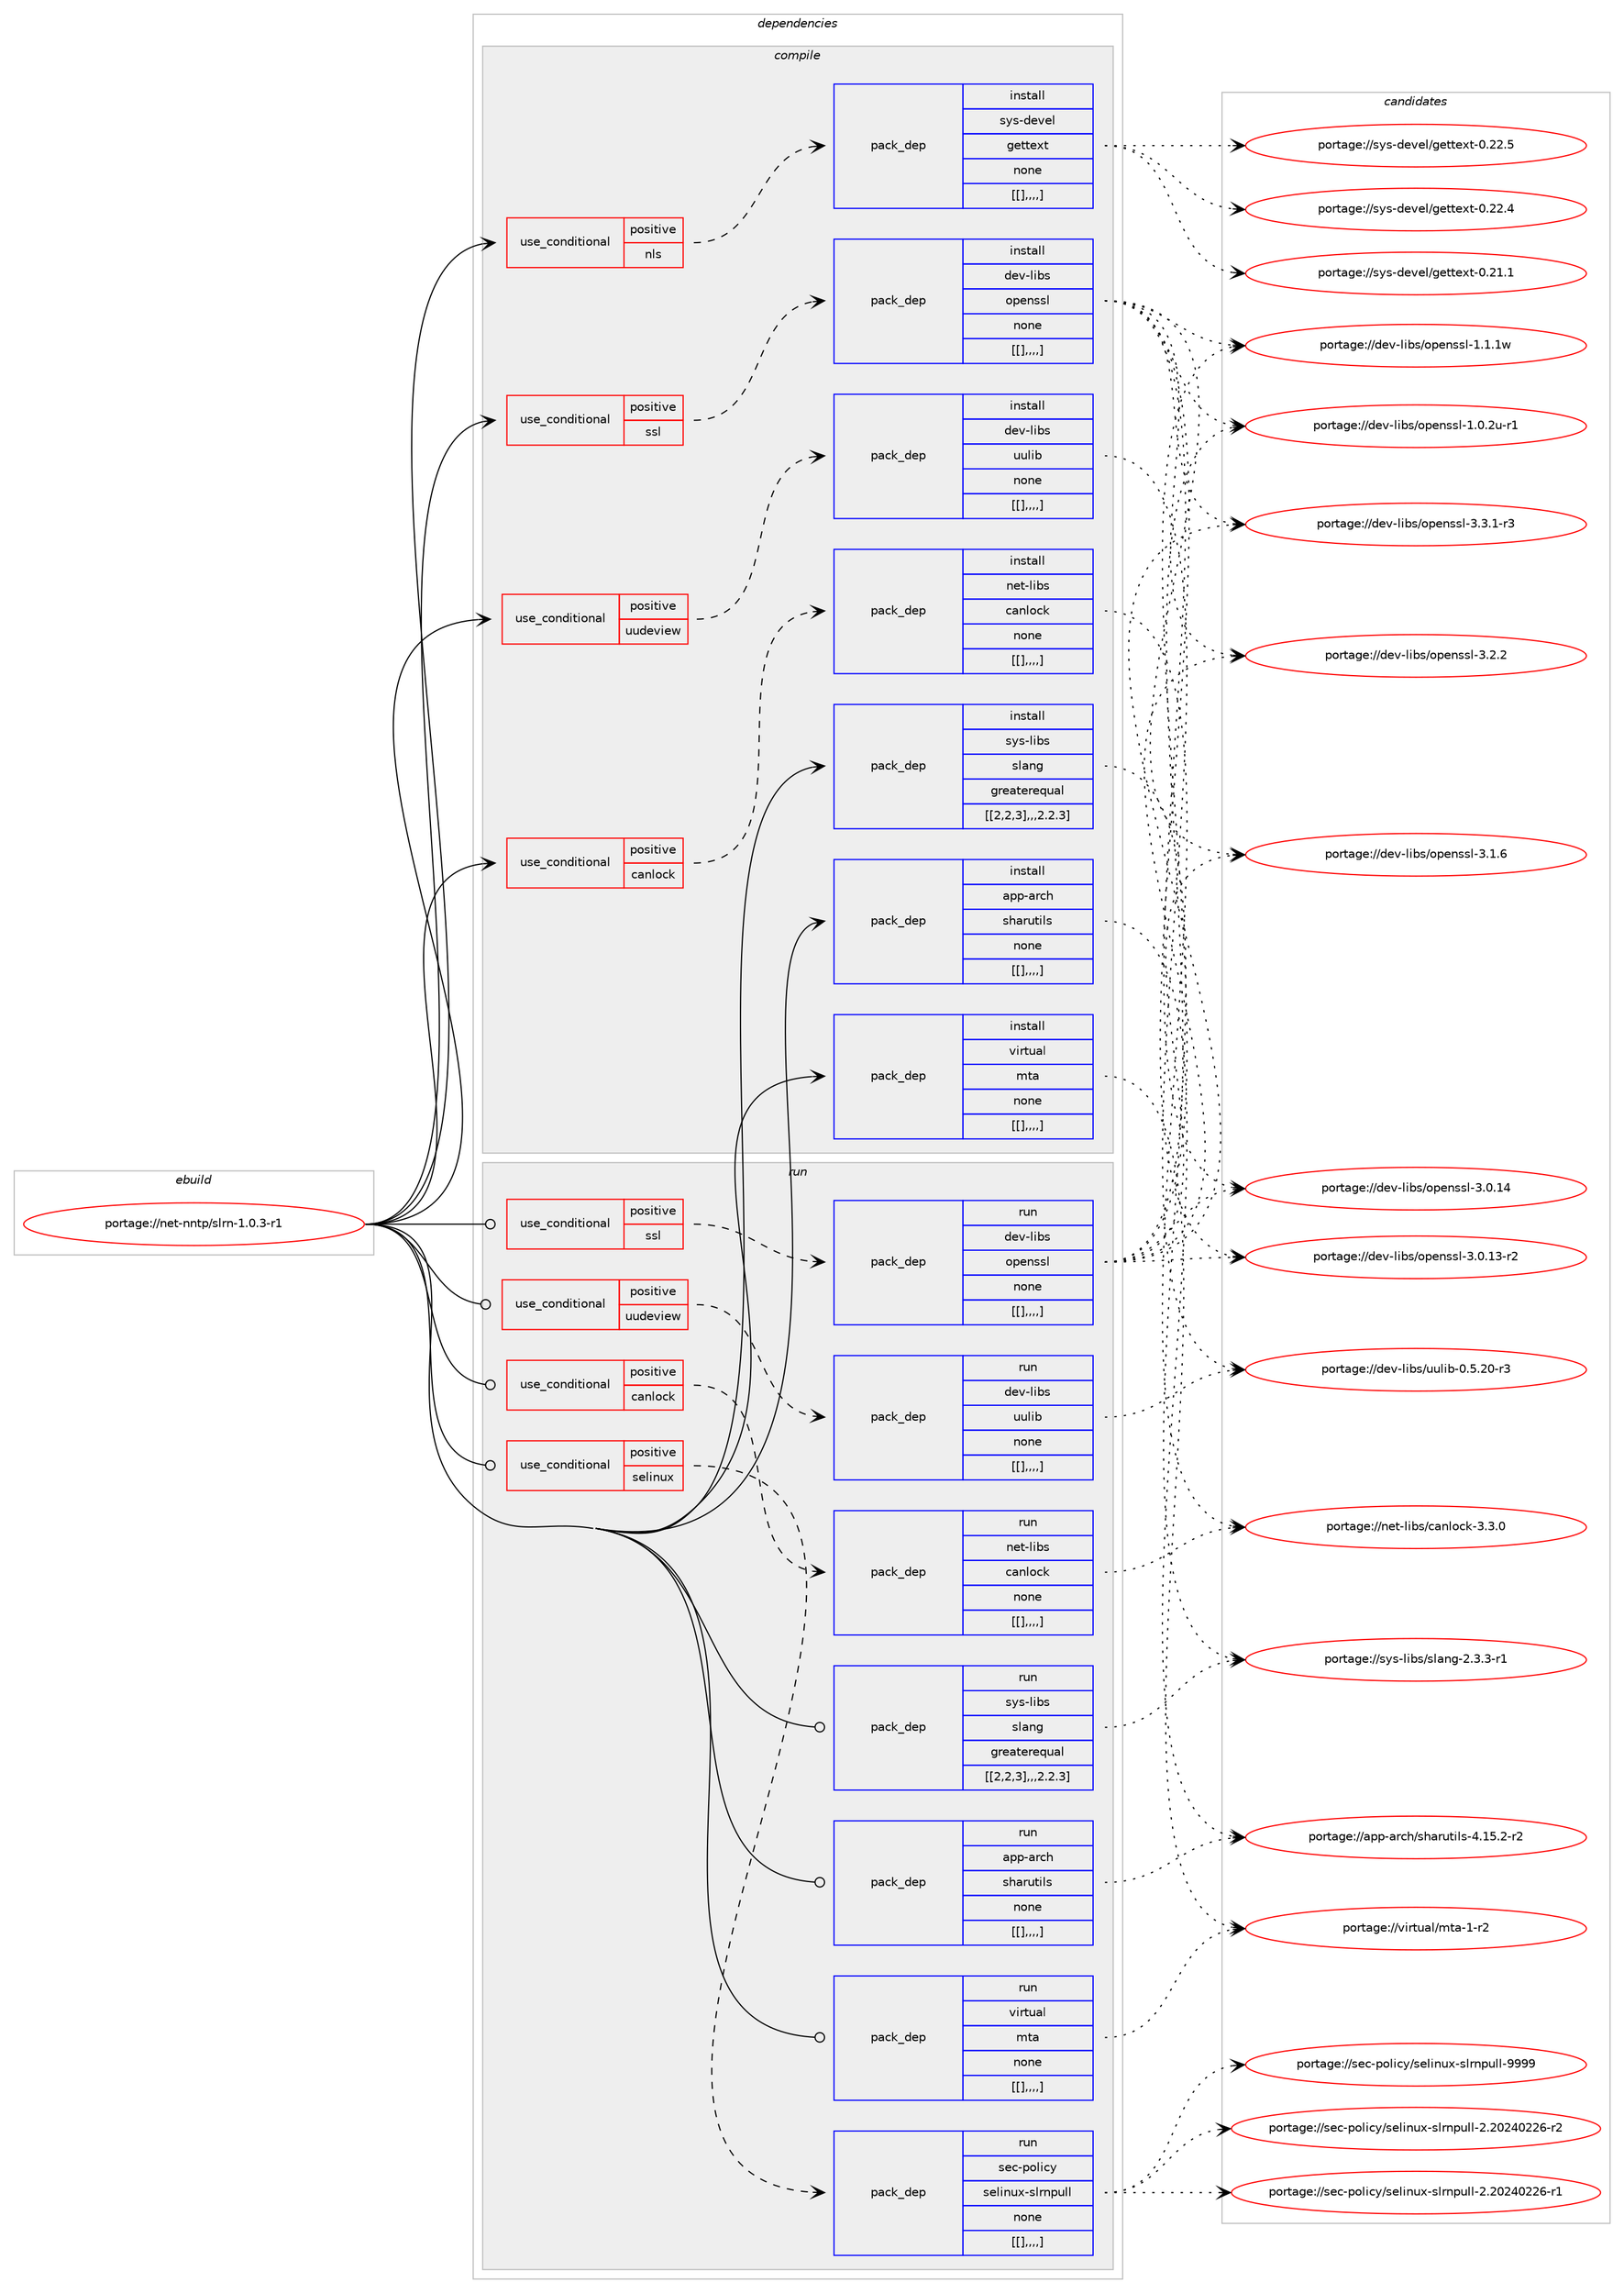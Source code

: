 digraph prolog {

# *************
# Graph options
# *************

newrank=true;
concentrate=true;
compound=true;
graph [rankdir=LR,fontname=Helvetica,fontsize=10,ranksep=1.5];#, ranksep=2.5, nodesep=0.2];
edge  [arrowhead=vee];
node  [fontname=Helvetica,fontsize=10];

# **********
# The ebuild
# **********

subgraph cluster_leftcol {
color=gray;
label=<<i>ebuild</i>>;
id [label="portage://net-nntp/slrn-1.0.3-r1", color=red, width=4, href="../net-nntp/slrn-1.0.3-r1.svg"];
}

# ****************
# The dependencies
# ****************

subgraph cluster_midcol {
color=gray;
label=<<i>dependencies</i>>;
subgraph cluster_compile {
fillcolor="#eeeeee";
style=filled;
label=<<i>compile</i>>;
subgraph cond104052 {
dependency396342 [label=<<TABLE BORDER="0" CELLBORDER="1" CELLSPACING="0" CELLPADDING="4"><TR><TD ROWSPAN="3" CELLPADDING="10">use_conditional</TD></TR><TR><TD>positive</TD></TR><TR><TD>canlock</TD></TR></TABLE>>, shape=none, color=red];
subgraph pack289382 {
dependency396343 [label=<<TABLE BORDER="0" CELLBORDER="1" CELLSPACING="0" CELLPADDING="4" WIDTH="220"><TR><TD ROWSPAN="6" CELLPADDING="30">pack_dep</TD></TR><TR><TD WIDTH="110">install</TD></TR><TR><TD>net-libs</TD></TR><TR><TD>canlock</TD></TR><TR><TD>none</TD></TR><TR><TD>[[],,,,]</TD></TR></TABLE>>, shape=none, color=blue];
}
dependency396342:e -> dependency396343:w [weight=20,style="dashed",arrowhead="vee"];
}
id:e -> dependency396342:w [weight=20,style="solid",arrowhead="vee"];
subgraph cond104053 {
dependency396344 [label=<<TABLE BORDER="0" CELLBORDER="1" CELLSPACING="0" CELLPADDING="4"><TR><TD ROWSPAN="3" CELLPADDING="10">use_conditional</TD></TR><TR><TD>positive</TD></TR><TR><TD>nls</TD></TR></TABLE>>, shape=none, color=red];
subgraph pack289383 {
dependency396345 [label=<<TABLE BORDER="0" CELLBORDER="1" CELLSPACING="0" CELLPADDING="4" WIDTH="220"><TR><TD ROWSPAN="6" CELLPADDING="30">pack_dep</TD></TR><TR><TD WIDTH="110">install</TD></TR><TR><TD>sys-devel</TD></TR><TR><TD>gettext</TD></TR><TR><TD>none</TD></TR><TR><TD>[[],,,,]</TD></TR></TABLE>>, shape=none, color=blue];
}
dependency396344:e -> dependency396345:w [weight=20,style="dashed",arrowhead="vee"];
}
id:e -> dependency396344:w [weight=20,style="solid",arrowhead="vee"];
subgraph cond104054 {
dependency396346 [label=<<TABLE BORDER="0" CELLBORDER="1" CELLSPACING="0" CELLPADDING="4"><TR><TD ROWSPAN="3" CELLPADDING="10">use_conditional</TD></TR><TR><TD>positive</TD></TR><TR><TD>ssl</TD></TR></TABLE>>, shape=none, color=red];
subgraph pack289384 {
dependency396347 [label=<<TABLE BORDER="0" CELLBORDER="1" CELLSPACING="0" CELLPADDING="4" WIDTH="220"><TR><TD ROWSPAN="6" CELLPADDING="30">pack_dep</TD></TR><TR><TD WIDTH="110">install</TD></TR><TR><TD>dev-libs</TD></TR><TR><TD>openssl</TD></TR><TR><TD>none</TD></TR><TR><TD>[[],,,,]</TD></TR></TABLE>>, shape=none, color=blue];
}
dependency396346:e -> dependency396347:w [weight=20,style="dashed",arrowhead="vee"];
}
id:e -> dependency396346:w [weight=20,style="solid",arrowhead="vee"];
subgraph cond104055 {
dependency396348 [label=<<TABLE BORDER="0" CELLBORDER="1" CELLSPACING="0" CELLPADDING="4"><TR><TD ROWSPAN="3" CELLPADDING="10">use_conditional</TD></TR><TR><TD>positive</TD></TR><TR><TD>uudeview</TD></TR></TABLE>>, shape=none, color=red];
subgraph pack289385 {
dependency396349 [label=<<TABLE BORDER="0" CELLBORDER="1" CELLSPACING="0" CELLPADDING="4" WIDTH="220"><TR><TD ROWSPAN="6" CELLPADDING="30">pack_dep</TD></TR><TR><TD WIDTH="110">install</TD></TR><TR><TD>dev-libs</TD></TR><TR><TD>uulib</TD></TR><TR><TD>none</TD></TR><TR><TD>[[],,,,]</TD></TR></TABLE>>, shape=none, color=blue];
}
dependency396348:e -> dependency396349:w [weight=20,style="dashed",arrowhead="vee"];
}
id:e -> dependency396348:w [weight=20,style="solid",arrowhead="vee"];
subgraph pack289386 {
dependency396350 [label=<<TABLE BORDER="0" CELLBORDER="1" CELLSPACING="0" CELLPADDING="4" WIDTH="220"><TR><TD ROWSPAN="6" CELLPADDING="30">pack_dep</TD></TR><TR><TD WIDTH="110">install</TD></TR><TR><TD>app-arch</TD></TR><TR><TD>sharutils</TD></TR><TR><TD>none</TD></TR><TR><TD>[[],,,,]</TD></TR></TABLE>>, shape=none, color=blue];
}
id:e -> dependency396350:w [weight=20,style="solid",arrowhead="vee"];
subgraph pack289387 {
dependency396351 [label=<<TABLE BORDER="0" CELLBORDER="1" CELLSPACING="0" CELLPADDING="4" WIDTH="220"><TR><TD ROWSPAN="6" CELLPADDING="30">pack_dep</TD></TR><TR><TD WIDTH="110">install</TD></TR><TR><TD>sys-libs</TD></TR><TR><TD>slang</TD></TR><TR><TD>greaterequal</TD></TR><TR><TD>[[2,2,3],,,2.2.3]</TD></TR></TABLE>>, shape=none, color=blue];
}
id:e -> dependency396351:w [weight=20,style="solid",arrowhead="vee"];
subgraph pack289388 {
dependency396352 [label=<<TABLE BORDER="0" CELLBORDER="1" CELLSPACING="0" CELLPADDING="4" WIDTH="220"><TR><TD ROWSPAN="6" CELLPADDING="30">pack_dep</TD></TR><TR><TD WIDTH="110">install</TD></TR><TR><TD>virtual</TD></TR><TR><TD>mta</TD></TR><TR><TD>none</TD></TR><TR><TD>[[],,,,]</TD></TR></TABLE>>, shape=none, color=blue];
}
id:e -> dependency396352:w [weight=20,style="solid",arrowhead="vee"];
}
subgraph cluster_compileandrun {
fillcolor="#eeeeee";
style=filled;
label=<<i>compile and run</i>>;
}
subgraph cluster_run {
fillcolor="#eeeeee";
style=filled;
label=<<i>run</i>>;
subgraph cond104056 {
dependency396353 [label=<<TABLE BORDER="0" CELLBORDER="1" CELLSPACING="0" CELLPADDING="4"><TR><TD ROWSPAN="3" CELLPADDING="10">use_conditional</TD></TR><TR><TD>positive</TD></TR><TR><TD>canlock</TD></TR></TABLE>>, shape=none, color=red];
subgraph pack289389 {
dependency396354 [label=<<TABLE BORDER="0" CELLBORDER="1" CELLSPACING="0" CELLPADDING="4" WIDTH="220"><TR><TD ROWSPAN="6" CELLPADDING="30">pack_dep</TD></TR><TR><TD WIDTH="110">run</TD></TR><TR><TD>net-libs</TD></TR><TR><TD>canlock</TD></TR><TR><TD>none</TD></TR><TR><TD>[[],,,,]</TD></TR></TABLE>>, shape=none, color=blue];
}
dependency396353:e -> dependency396354:w [weight=20,style="dashed",arrowhead="vee"];
}
id:e -> dependency396353:w [weight=20,style="solid",arrowhead="odot"];
subgraph cond104057 {
dependency396355 [label=<<TABLE BORDER="0" CELLBORDER="1" CELLSPACING="0" CELLPADDING="4"><TR><TD ROWSPAN="3" CELLPADDING="10">use_conditional</TD></TR><TR><TD>positive</TD></TR><TR><TD>selinux</TD></TR></TABLE>>, shape=none, color=red];
subgraph pack289390 {
dependency396356 [label=<<TABLE BORDER="0" CELLBORDER="1" CELLSPACING="0" CELLPADDING="4" WIDTH="220"><TR><TD ROWSPAN="6" CELLPADDING="30">pack_dep</TD></TR><TR><TD WIDTH="110">run</TD></TR><TR><TD>sec-policy</TD></TR><TR><TD>selinux-slrnpull</TD></TR><TR><TD>none</TD></TR><TR><TD>[[],,,,]</TD></TR></TABLE>>, shape=none, color=blue];
}
dependency396355:e -> dependency396356:w [weight=20,style="dashed",arrowhead="vee"];
}
id:e -> dependency396355:w [weight=20,style="solid",arrowhead="odot"];
subgraph cond104058 {
dependency396357 [label=<<TABLE BORDER="0" CELLBORDER="1" CELLSPACING="0" CELLPADDING="4"><TR><TD ROWSPAN="3" CELLPADDING="10">use_conditional</TD></TR><TR><TD>positive</TD></TR><TR><TD>ssl</TD></TR></TABLE>>, shape=none, color=red];
subgraph pack289391 {
dependency396358 [label=<<TABLE BORDER="0" CELLBORDER="1" CELLSPACING="0" CELLPADDING="4" WIDTH="220"><TR><TD ROWSPAN="6" CELLPADDING="30">pack_dep</TD></TR><TR><TD WIDTH="110">run</TD></TR><TR><TD>dev-libs</TD></TR><TR><TD>openssl</TD></TR><TR><TD>none</TD></TR><TR><TD>[[],,,,]</TD></TR></TABLE>>, shape=none, color=blue];
}
dependency396357:e -> dependency396358:w [weight=20,style="dashed",arrowhead="vee"];
}
id:e -> dependency396357:w [weight=20,style="solid",arrowhead="odot"];
subgraph cond104059 {
dependency396359 [label=<<TABLE BORDER="0" CELLBORDER="1" CELLSPACING="0" CELLPADDING="4"><TR><TD ROWSPAN="3" CELLPADDING="10">use_conditional</TD></TR><TR><TD>positive</TD></TR><TR><TD>uudeview</TD></TR></TABLE>>, shape=none, color=red];
subgraph pack289392 {
dependency396360 [label=<<TABLE BORDER="0" CELLBORDER="1" CELLSPACING="0" CELLPADDING="4" WIDTH="220"><TR><TD ROWSPAN="6" CELLPADDING="30">pack_dep</TD></TR><TR><TD WIDTH="110">run</TD></TR><TR><TD>dev-libs</TD></TR><TR><TD>uulib</TD></TR><TR><TD>none</TD></TR><TR><TD>[[],,,,]</TD></TR></TABLE>>, shape=none, color=blue];
}
dependency396359:e -> dependency396360:w [weight=20,style="dashed",arrowhead="vee"];
}
id:e -> dependency396359:w [weight=20,style="solid",arrowhead="odot"];
subgraph pack289393 {
dependency396361 [label=<<TABLE BORDER="0" CELLBORDER="1" CELLSPACING="0" CELLPADDING="4" WIDTH="220"><TR><TD ROWSPAN="6" CELLPADDING="30">pack_dep</TD></TR><TR><TD WIDTH="110">run</TD></TR><TR><TD>app-arch</TD></TR><TR><TD>sharutils</TD></TR><TR><TD>none</TD></TR><TR><TD>[[],,,,]</TD></TR></TABLE>>, shape=none, color=blue];
}
id:e -> dependency396361:w [weight=20,style="solid",arrowhead="odot"];
subgraph pack289394 {
dependency396362 [label=<<TABLE BORDER="0" CELLBORDER="1" CELLSPACING="0" CELLPADDING="4" WIDTH="220"><TR><TD ROWSPAN="6" CELLPADDING="30">pack_dep</TD></TR><TR><TD WIDTH="110">run</TD></TR><TR><TD>sys-libs</TD></TR><TR><TD>slang</TD></TR><TR><TD>greaterequal</TD></TR><TR><TD>[[2,2,3],,,2.2.3]</TD></TR></TABLE>>, shape=none, color=blue];
}
id:e -> dependency396362:w [weight=20,style="solid",arrowhead="odot"];
subgraph pack289395 {
dependency396363 [label=<<TABLE BORDER="0" CELLBORDER="1" CELLSPACING="0" CELLPADDING="4" WIDTH="220"><TR><TD ROWSPAN="6" CELLPADDING="30">pack_dep</TD></TR><TR><TD WIDTH="110">run</TD></TR><TR><TD>virtual</TD></TR><TR><TD>mta</TD></TR><TR><TD>none</TD></TR><TR><TD>[[],,,,]</TD></TR></TABLE>>, shape=none, color=blue];
}
id:e -> dependency396363:w [weight=20,style="solid",arrowhead="odot"];
}
}

# **************
# The candidates
# **************

subgraph cluster_choices {
rank=same;
color=gray;
label=<<i>candidates</i>>;

subgraph choice289382 {
color=black;
nodesep=1;
choice110101116451081059811547999711010811199107455146514648 [label="portage://net-libs/canlock-3.3.0", color=red, width=4,href="../net-libs/canlock-3.3.0.svg"];
dependency396343:e -> choice110101116451081059811547999711010811199107455146514648:w [style=dotted,weight="100"];
}
subgraph choice289383 {
color=black;
nodesep=1;
choice115121115451001011181011084710310111611610112011645484650504653 [label="portage://sys-devel/gettext-0.22.5", color=red, width=4,href="../sys-devel/gettext-0.22.5.svg"];
choice115121115451001011181011084710310111611610112011645484650504652 [label="portage://sys-devel/gettext-0.22.4", color=red, width=4,href="../sys-devel/gettext-0.22.4.svg"];
choice115121115451001011181011084710310111611610112011645484650494649 [label="portage://sys-devel/gettext-0.21.1", color=red, width=4,href="../sys-devel/gettext-0.21.1.svg"];
dependency396345:e -> choice115121115451001011181011084710310111611610112011645484650504653:w [style=dotted,weight="100"];
dependency396345:e -> choice115121115451001011181011084710310111611610112011645484650504652:w [style=dotted,weight="100"];
dependency396345:e -> choice115121115451001011181011084710310111611610112011645484650494649:w [style=dotted,weight="100"];
}
subgraph choice289384 {
color=black;
nodesep=1;
choice1001011184510810598115471111121011101151151084551465146494511451 [label="portage://dev-libs/openssl-3.3.1-r3", color=red, width=4,href="../dev-libs/openssl-3.3.1-r3.svg"];
choice100101118451081059811547111112101110115115108455146504650 [label="portage://dev-libs/openssl-3.2.2", color=red, width=4,href="../dev-libs/openssl-3.2.2.svg"];
choice100101118451081059811547111112101110115115108455146494654 [label="portage://dev-libs/openssl-3.1.6", color=red, width=4,href="../dev-libs/openssl-3.1.6.svg"];
choice10010111845108105981154711111210111011511510845514648464952 [label="portage://dev-libs/openssl-3.0.14", color=red, width=4,href="../dev-libs/openssl-3.0.14.svg"];
choice100101118451081059811547111112101110115115108455146484649514511450 [label="portage://dev-libs/openssl-3.0.13-r2", color=red, width=4,href="../dev-libs/openssl-3.0.13-r2.svg"];
choice100101118451081059811547111112101110115115108454946494649119 [label="portage://dev-libs/openssl-1.1.1w", color=red, width=4,href="../dev-libs/openssl-1.1.1w.svg"];
choice1001011184510810598115471111121011101151151084549464846501174511449 [label="portage://dev-libs/openssl-1.0.2u-r1", color=red, width=4,href="../dev-libs/openssl-1.0.2u-r1.svg"];
dependency396347:e -> choice1001011184510810598115471111121011101151151084551465146494511451:w [style=dotted,weight="100"];
dependency396347:e -> choice100101118451081059811547111112101110115115108455146504650:w [style=dotted,weight="100"];
dependency396347:e -> choice100101118451081059811547111112101110115115108455146494654:w [style=dotted,weight="100"];
dependency396347:e -> choice10010111845108105981154711111210111011511510845514648464952:w [style=dotted,weight="100"];
dependency396347:e -> choice100101118451081059811547111112101110115115108455146484649514511450:w [style=dotted,weight="100"];
dependency396347:e -> choice100101118451081059811547111112101110115115108454946494649119:w [style=dotted,weight="100"];
dependency396347:e -> choice1001011184510810598115471111121011101151151084549464846501174511449:w [style=dotted,weight="100"];
}
subgraph choice289385 {
color=black;
nodesep=1;
choice10010111845108105981154711711710810598454846534650484511451 [label="portage://dev-libs/uulib-0.5.20-r3", color=red, width=4,href="../dev-libs/uulib-0.5.20-r3.svg"];
dependency396349:e -> choice10010111845108105981154711711710810598454846534650484511451:w [style=dotted,weight="100"];
}
subgraph choice289386 {
color=black;
nodesep=1;
choice971121124597114991044711510497114117116105108115455246495346504511450 [label="portage://app-arch/sharutils-4.15.2-r2", color=red, width=4,href="../app-arch/sharutils-4.15.2-r2.svg"];
dependency396350:e -> choice971121124597114991044711510497114117116105108115455246495346504511450:w [style=dotted,weight="100"];
}
subgraph choice289387 {
color=black;
nodesep=1;
choice115121115451081059811547115108971101034550465146514511449 [label="portage://sys-libs/slang-2.3.3-r1", color=red, width=4,href="../sys-libs/slang-2.3.3-r1.svg"];
dependency396351:e -> choice115121115451081059811547115108971101034550465146514511449:w [style=dotted,weight="100"];
}
subgraph choice289388 {
color=black;
nodesep=1;
choice11810511411611797108471091169745494511450 [label="portage://virtual/mta-1-r2", color=red, width=4,href="../virtual/mta-1-r2.svg"];
dependency396352:e -> choice11810511411611797108471091169745494511450:w [style=dotted,weight="100"];
}
subgraph choice289389 {
color=black;
nodesep=1;
choice110101116451081059811547999711010811199107455146514648 [label="portage://net-libs/canlock-3.3.0", color=red, width=4,href="../net-libs/canlock-3.3.0.svg"];
dependency396354:e -> choice110101116451081059811547999711010811199107455146514648:w [style=dotted,weight="100"];
}
subgraph choice289390 {
color=black;
nodesep=1;
choice11510199451121111081059912147115101108105110117120451151081141101121171081084557575757 [label="portage://sec-policy/selinux-slrnpull-9999", color=red, width=4,href="../sec-policy/selinux-slrnpull-9999.svg"];
choice115101994511211110810599121471151011081051101171204511510811411011211710810845504650485052485050544511450 [label="portage://sec-policy/selinux-slrnpull-2.20240226-r2", color=red, width=4,href="../sec-policy/selinux-slrnpull-2.20240226-r2.svg"];
choice115101994511211110810599121471151011081051101171204511510811411011211710810845504650485052485050544511449 [label="portage://sec-policy/selinux-slrnpull-2.20240226-r1", color=red, width=4,href="../sec-policy/selinux-slrnpull-2.20240226-r1.svg"];
dependency396356:e -> choice11510199451121111081059912147115101108105110117120451151081141101121171081084557575757:w [style=dotted,weight="100"];
dependency396356:e -> choice115101994511211110810599121471151011081051101171204511510811411011211710810845504650485052485050544511450:w [style=dotted,weight="100"];
dependency396356:e -> choice115101994511211110810599121471151011081051101171204511510811411011211710810845504650485052485050544511449:w [style=dotted,weight="100"];
}
subgraph choice289391 {
color=black;
nodesep=1;
choice1001011184510810598115471111121011101151151084551465146494511451 [label="portage://dev-libs/openssl-3.3.1-r3", color=red, width=4,href="../dev-libs/openssl-3.3.1-r3.svg"];
choice100101118451081059811547111112101110115115108455146504650 [label="portage://dev-libs/openssl-3.2.2", color=red, width=4,href="../dev-libs/openssl-3.2.2.svg"];
choice100101118451081059811547111112101110115115108455146494654 [label="portage://dev-libs/openssl-3.1.6", color=red, width=4,href="../dev-libs/openssl-3.1.6.svg"];
choice10010111845108105981154711111210111011511510845514648464952 [label="portage://dev-libs/openssl-3.0.14", color=red, width=4,href="../dev-libs/openssl-3.0.14.svg"];
choice100101118451081059811547111112101110115115108455146484649514511450 [label="portage://dev-libs/openssl-3.0.13-r2", color=red, width=4,href="../dev-libs/openssl-3.0.13-r2.svg"];
choice100101118451081059811547111112101110115115108454946494649119 [label="portage://dev-libs/openssl-1.1.1w", color=red, width=4,href="../dev-libs/openssl-1.1.1w.svg"];
choice1001011184510810598115471111121011101151151084549464846501174511449 [label="portage://dev-libs/openssl-1.0.2u-r1", color=red, width=4,href="../dev-libs/openssl-1.0.2u-r1.svg"];
dependency396358:e -> choice1001011184510810598115471111121011101151151084551465146494511451:w [style=dotted,weight="100"];
dependency396358:e -> choice100101118451081059811547111112101110115115108455146504650:w [style=dotted,weight="100"];
dependency396358:e -> choice100101118451081059811547111112101110115115108455146494654:w [style=dotted,weight="100"];
dependency396358:e -> choice10010111845108105981154711111210111011511510845514648464952:w [style=dotted,weight="100"];
dependency396358:e -> choice100101118451081059811547111112101110115115108455146484649514511450:w [style=dotted,weight="100"];
dependency396358:e -> choice100101118451081059811547111112101110115115108454946494649119:w [style=dotted,weight="100"];
dependency396358:e -> choice1001011184510810598115471111121011101151151084549464846501174511449:w [style=dotted,weight="100"];
}
subgraph choice289392 {
color=black;
nodesep=1;
choice10010111845108105981154711711710810598454846534650484511451 [label="portage://dev-libs/uulib-0.5.20-r3", color=red, width=4,href="../dev-libs/uulib-0.5.20-r3.svg"];
dependency396360:e -> choice10010111845108105981154711711710810598454846534650484511451:w [style=dotted,weight="100"];
}
subgraph choice289393 {
color=black;
nodesep=1;
choice971121124597114991044711510497114117116105108115455246495346504511450 [label="portage://app-arch/sharutils-4.15.2-r2", color=red, width=4,href="../app-arch/sharutils-4.15.2-r2.svg"];
dependency396361:e -> choice971121124597114991044711510497114117116105108115455246495346504511450:w [style=dotted,weight="100"];
}
subgraph choice289394 {
color=black;
nodesep=1;
choice115121115451081059811547115108971101034550465146514511449 [label="portage://sys-libs/slang-2.3.3-r1", color=red, width=4,href="../sys-libs/slang-2.3.3-r1.svg"];
dependency396362:e -> choice115121115451081059811547115108971101034550465146514511449:w [style=dotted,weight="100"];
}
subgraph choice289395 {
color=black;
nodesep=1;
choice11810511411611797108471091169745494511450 [label="portage://virtual/mta-1-r2", color=red, width=4,href="../virtual/mta-1-r2.svg"];
dependency396363:e -> choice11810511411611797108471091169745494511450:w [style=dotted,weight="100"];
}
}

}

